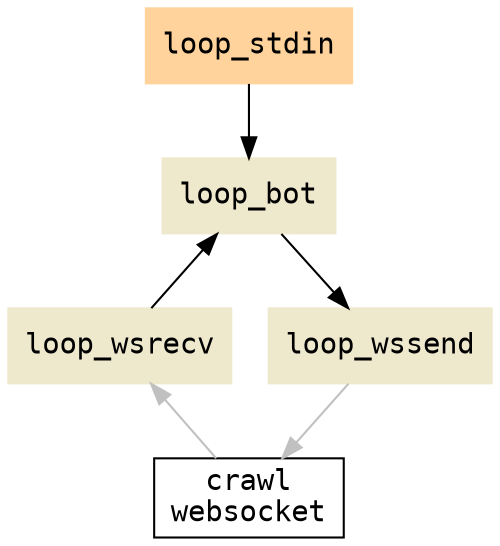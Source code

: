 digraph architecture {
    graph [fontname=monospace];
    node [fontname=monospace, shape=box];
    edge [fontname=monospace];

    loop_stdin [color=burlywood1, style=filled]
    loop_wsrecv [color=cornsilk2, style=filled]
    loop_bot [color=cornsilk2, style=filled]
    loop_wssend [color=cornsilk2, style=filled]

    loop_stdin -> loop_bot;
    loop_wsrecv -> loop_bot;
    loop_bot -> loop_wssend;

    "crawl\nwebsocket" -> loop_wsrecv [color=gray]
    loop_wssend -> "crawl\nwebsocket" [color=gray]

    { rank=same; loop_wsrecv loop_wssend }
}
